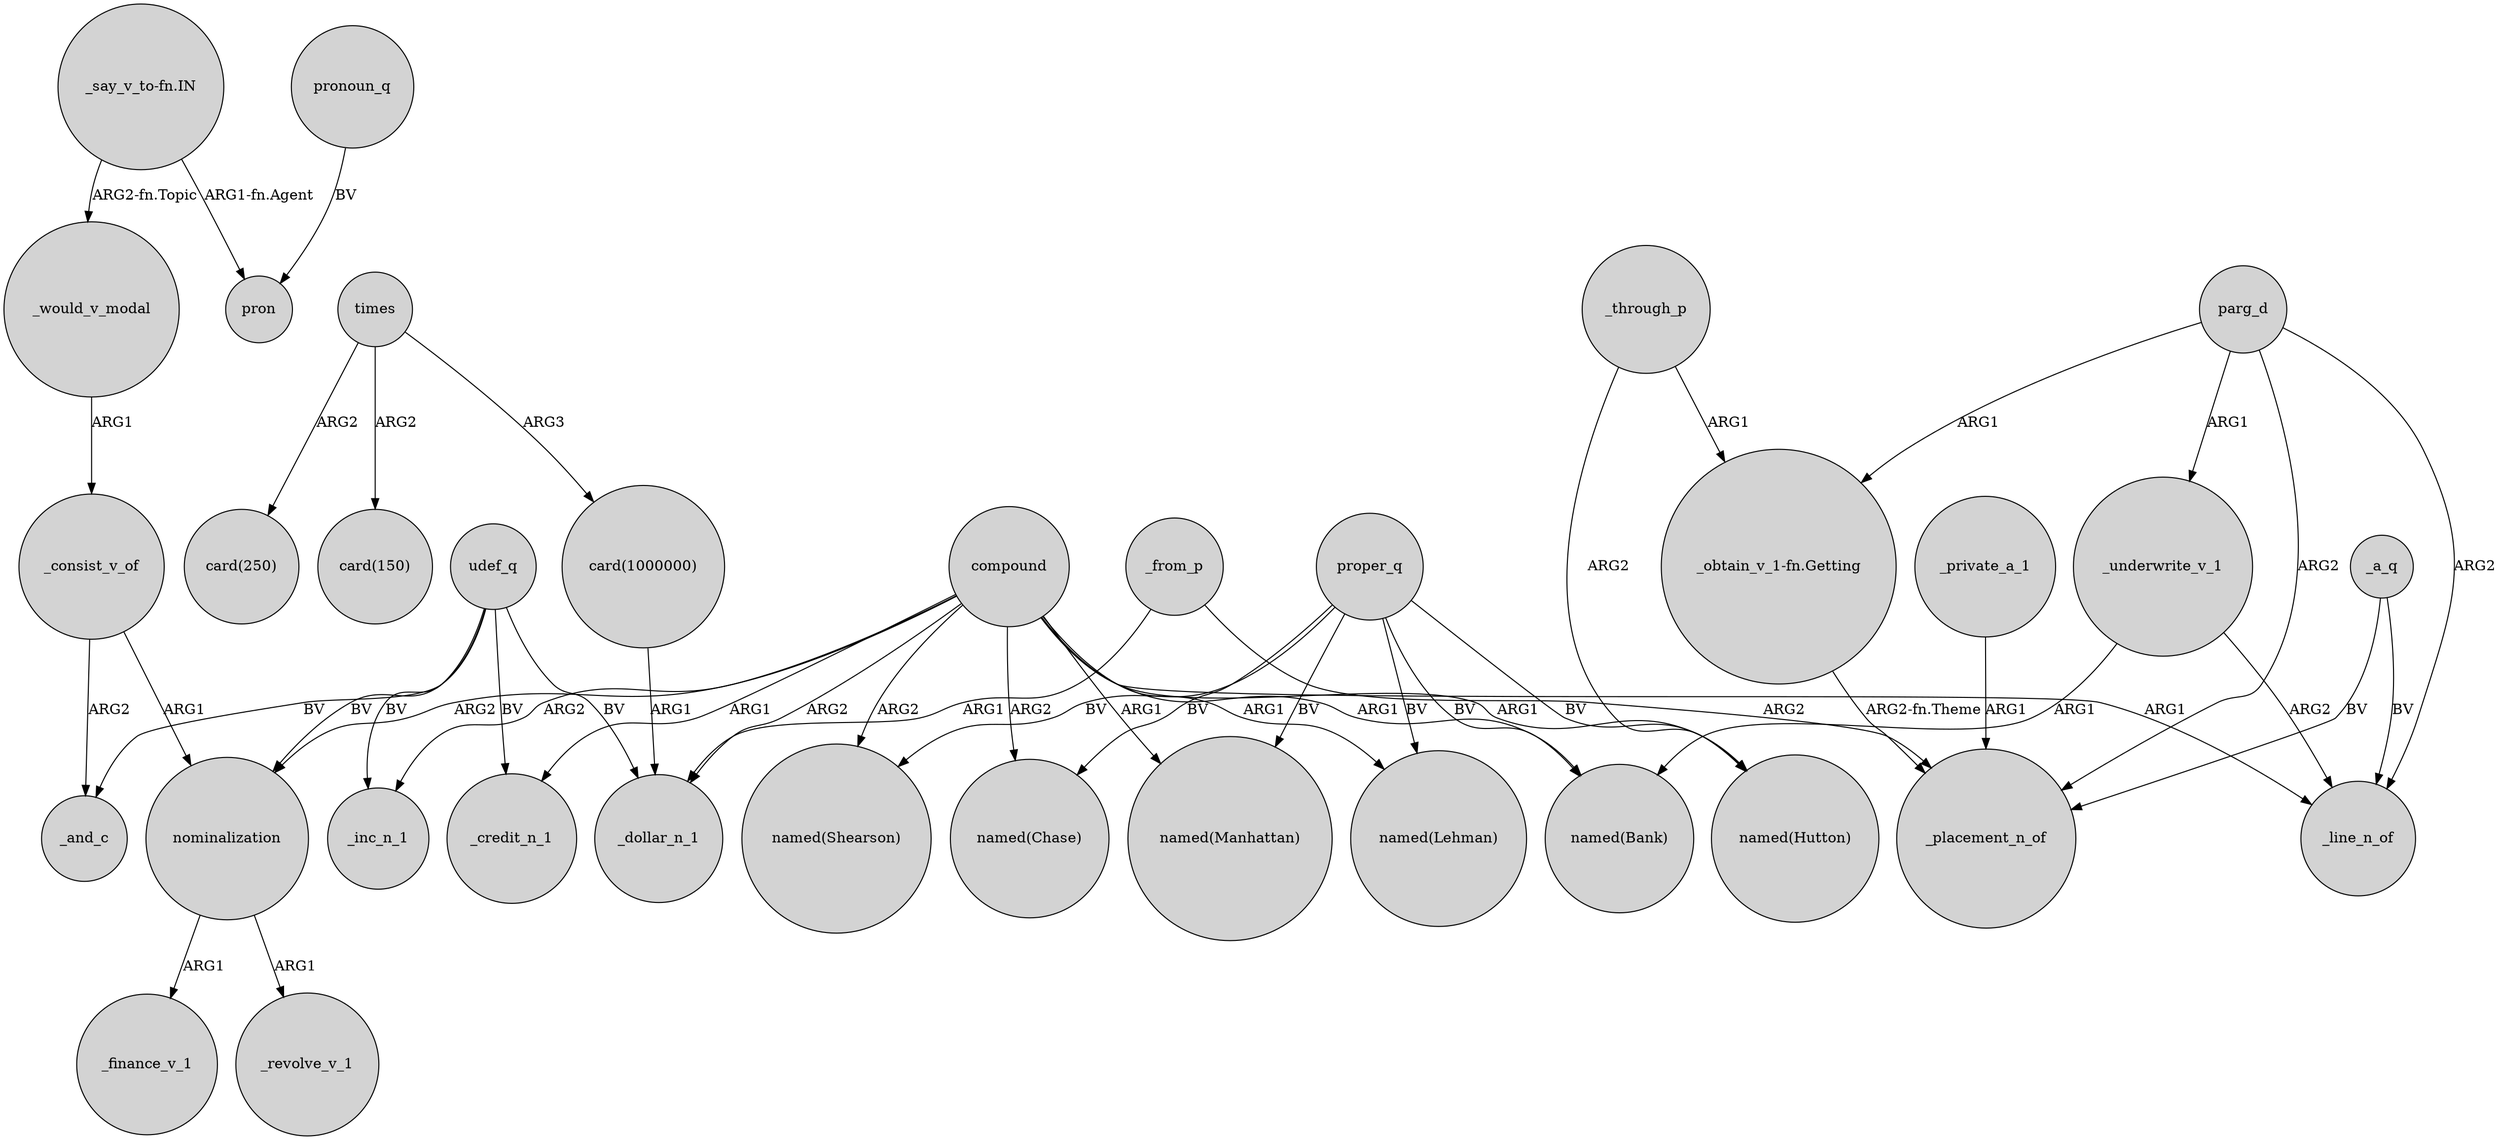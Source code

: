 digraph {
	node [shape=circle style=filled]
	"_say_v_to-fn.IN" -> _would_v_modal [label="ARG2-fn.Topic"]
	_through_p -> "_obtain_v_1-fn.Getting" [label=ARG1]
	"card(1000000)" -> _dollar_n_1 [label=ARG1]
	parg_d -> "_obtain_v_1-fn.Getting" [label=ARG1]
	_from_p -> _placement_n_of [label=ARG2]
	udef_q -> _inc_n_1 [label=BV]
	proper_q -> "named(Shearson)" [label=BV]
	_from_p -> _dollar_n_1 [label=ARG1]
	udef_q -> _credit_n_1 [label=BV]
	parg_d -> _line_n_of [label=ARG2]
	compound -> "named(Chase)" [label=ARG2]
	_consist_v_of -> nominalization [label=ARG1]
	_underwrite_v_1 -> _line_n_of [label=ARG2]
	_through_p -> "named(Hutton)" [label=ARG2]
	_underwrite_v_1 -> "named(Bank)" [label=ARG1]
	proper_q -> "named(Chase)" [label=BV]
	times -> "card(250)" [label=ARG2]
	compound -> nominalization [label=ARG2]
	parg_d -> _placement_n_of [label=ARG2]
	nominalization -> _finance_v_1 [label=ARG1]
	_a_q -> _line_n_of [label=BV]
	times -> "card(150)" [label=ARG2]
	proper_q -> "named(Manhattan)" [label=BV]
	proper_q -> "named(Lehman)" [label=BV]
	proper_q -> "named(Hutton)" [label=BV]
	_consist_v_of -> _and_c [label=ARG2]
	proper_q -> "named(Bank)" [label=BV]
	pronoun_q -> pron [label=BV]
	compound -> _line_n_of [label=ARG1]
	compound -> _credit_n_1 [label=ARG1]
	times -> "card(1000000)" [label=ARG3]
	_a_q -> _placement_n_of [label=BV]
	compound -> "named(Manhattan)" [label=ARG1]
	_would_v_modal -> _consist_v_of [label=ARG1]
	udef_q -> nominalization [label=BV]
	"_say_v_to-fn.IN" -> pron [label="ARG1-fn.Agent"]
	compound -> "named(Bank)" [label=ARG1]
	compound -> "named(Shearson)" [label=ARG2]
	"_obtain_v_1-fn.Getting" -> _placement_n_of [label="ARG2-fn.Theme"]
	_private_a_1 -> _placement_n_of [label=ARG1]
	udef_q -> _and_c [label=BV]
	compound -> "named(Lehman)" [label=ARG1]
	compound -> _dollar_n_1 [label=ARG2]
	parg_d -> _underwrite_v_1 [label=ARG1]
	compound -> _inc_n_1 [label=ARG2]
	compound -> "named(Hutton)" [label=ARG1]
	nominalization -> _revolve_v_1 [label=ARG1]
	udef_q -> _dollar_n_1 [label=BV]
}
